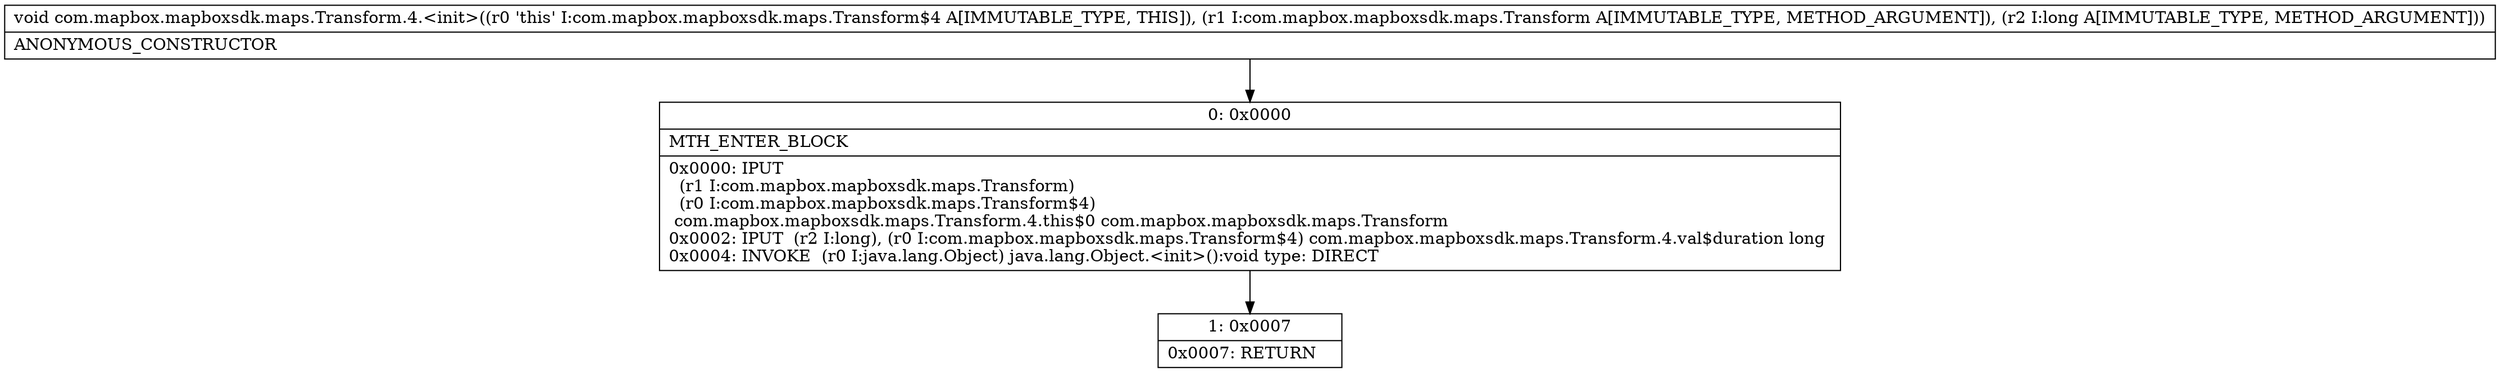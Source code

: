 digraph "CFG forcom.mapbox.mapboxsdk.maps.Transform.4.\<init\>(Lcom\/mapbox\/mapboxsdk\/maps\/Transform;J)V" {
Node_0 [shape=record,label="{0\:\ 0x0000|MTH_ENTER_BLOCK\l|0x0000: IPUT  \l  (r1 I:com.mapbox.mapboxsdk.maps.Transform)\l  (r0 I:com.mapbox.mapboxsdk.maps.Transform$4)\l com.mapbox.mapboxsdk.maps.Transform.4.this$0 com.mapbox.mapboxsdk.maps.Transform \l0x0002: IPUT  (r2 I:long), (r0 I:com.mapbox.mapboxsdk.maps.Transform$4) com.mapbox.mapboxsdk.maps.Transform.4.val$duration long \l0x0004: INVOKE  (r0 I:java.lang.Object) java.lang.Object.\<init\>():void type: DIRECT \l}"];
Node_1 [shape=record,label="{1\:\ 0x0007|0x0007: RETURN   \l}"];
MethodNode[shape=record,label="{void com.mapbox.mapboxsdk.maps.Transform.4.\<init\>((r0 'this' I:com.mapbox.mapboxsdk.maps.Transform$4 A[IMMUTABLE_TYPE, THIS]), (r1 I:com.mapbox.mapboxsdk.maps.Transform A[IMMUTABLE_TYPE, METHOD_ARGUMENT]), (r2 I:long A[IMMUTABLE_TYPE, METHOD_ARGUMENT]))  | ANONYMOUS_CONSTRUCTOR\l}"];
MethodNode -> Node_0;
Node_0 -> Node_1;
}

